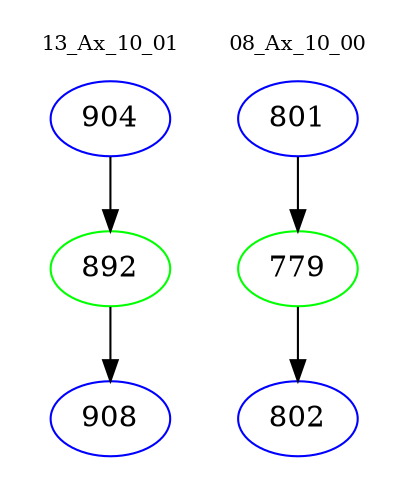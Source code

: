 digraph{
subgraph cluster_0 {
color = white
label = "13_Ax_10_01";
fontsize=10;
T0_904 [label="904", color="blue"]
T0_904 -> T0_892 [color="black"]
T0_892 [label="892", color="green"]
T0_892 -> T0_908 [color="black"]
T0_908 [label="908", color="blue"]
}
subgraph cluster_1 {
color = white
label = "08_Ax_10_00";
fontsize=10;
T1_801 [label="801", color="blue"]
T1_801 -> T1_779 [color="black"]
T1_779 [label="779", color="green"]
T1_779 -> T1_802 [color="black"]
T1_802 [label="802", color="blue"]
}
}
